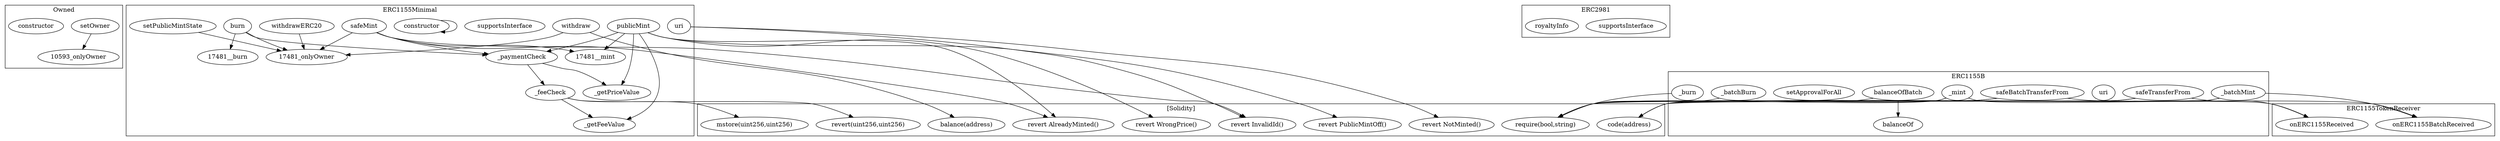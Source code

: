 strict digraph {
subgraph cluster_10593_Owned {
label = "Owned"
"10593_setOwner" [label="setOwner"]
"10593_constructor" [label="constructor"]
"10593_setOwner" -> "10593_onlyOwner"
}subgraph cluster_17481_ERC1155Minimal {
label = "ERC1155Minimal"
"17481__paymentCheck" [label="_paymentCheck"]
"17481_safeMint" [label="safeMint"]
"17481_withdrawERC20" [label="withdrawERC20"]
"17481_publicMint" [label="publicMint"]
"17481__feeCheck" [label="_feeCheck"]
"17481__getFeeValue" [label="_getFeeValue"]
"17481_supportsInterface" [label="supportsInterface"]
"17481__getPriceValue" [label="_getPriceValue"]
"17481_constructor" [label="constructor"]
"17481_setPublicMintState" [label="setPublicMintState"]
"17481_withdraw" [label="withdraw"]
"17481_uri" [label="uri"]
"17481_burn" [label="burn"]
"17481_safeMint" -> "17481__paymentCheck"
"17481_safeMint" -> "17481__mint"
"17481_burn" -> "17481__paymentCheck"
"17481_publicMint" -> "17481__mint"
"17481_safeMint" -> "17481_onlyOwner"
"17481__feeCheck" -> "17481__getFeeValue"
"17481__paymentCheck" -> "17481__getPriceValue"
"17481_withdraw" -> "17481_onlyOwner"
"17481_burn" -> "17481_onlyOwner"
"17481_publicMint" -> "17481__paymentCheck"
"17481_burn" -> "17481__burn"
"17481_publicMint" -> "17481__getPriceValue"
"17481__paymentCheck" -> "17481__feeCheck"
"17481_setPublicMintState" -> "17481_onlyOwner"
"17481_publicMint" -> "17481__getFeeValue"
"17481_withdrawERC20" -> "17481_onlyOwner"
"17481_constructor" -> "17481_constructor"
}subgraph cluster_24843_ERC2981 {
label = "ERC2981"
"24843_supportsInterface" [label="supportsInterface"]
"24843_royaltyInfo" [label="royaltyInfo"]
}subgraph cluster_13550_ERC1155B {
label = "ERC1155B"
"13550__mint" [label="_mint"]
"13550__batchMint" [label="_batchMint"]
"13550_uri" [label="uri"]
"13550_balanceOfBatch" [label="balanceOfBatch"]
"13550_safeTransferFrom" [label="safeTransferFrom"]
"13550__batchBurn" [label="_batchBurn"]
"13550_balanceOf" [label="balanceOf"]
"13550_setApprovalForAll" [label="setApprovalForAll"]
"13550_safeBatchTransferFrom" [label="safeBatchTransferFrom"]
"13550__burn" [label="_burn"]
"13550_balanceOfBatch" -> "13550_balanceOf"
}subgraph cluster_13594_ERC1155TokenReceiver {
label = "ERC1155TokenReceiver"
"13594_onERC1155BatchReceived" [label="onERC1155BatchReceived"]
"13594_onERC1155Received" [label="onERC1155Received"]
}subgraph cluster_solidity {
label = "[Solidity]"
"revert InvalidId()" 
"revert WrongPrice()" 
"revert(uint256,uint256)" 
"revert AlreadyMinted()" 
"revert PublicMintOff()" 
"balance(address)" 
"mstore(uint256,uint256)" 
"code(address)" 
"require(bool,string)" 
"revert NotMinted()" 
"13550__batchBurn" -> "require(bool,string)"
"17481_publicMint" -> "revert AlreadyMinted()"
"13550_safeTransferFrom" -> "require(bool,string)"
"13550_safeBatchTransferFrom" -> "require(bool,string)"
"13550__mint" -> "code(address)"
"17481_uri" -> "revert NotMinted()"
"13550__batchMint" -> "require(bool,string)"
"13550__burn" -> "require(bool,string)"
"17481_withdraw" -> "balance(address)"
"17481_publicMint" -> "revert WrongPrice()"
"17481_publicMint" -> "revert PublicMintOff()"
"13550_safeTransferFrom" -> "code(address)"
"13550__batchMint" -> "code(address)"
"17481_safeMint" -> "revert InvalidId()"
"17481__feeCheck" -> "mstore(uint256,uint256)"
"13550_safeBatchTransferFrom" -> "code(address)"
"17481__feeCheck" -> "revert(uint256,uint256)"
"13550_balanceOfBatch" -> "require(bool,string)"
"17481_safeMint" -> "revert AlreadyMinted()"
"17481_uri" -> "revert InvalidId()"
"13550__mint" -> "require(bool,string)"
}"13550__batchMint" -> "13594_onERC1155BatchReceived"
"13550__mint" -> "13594_onERC1155Received"
"13550_safeTransferFrom" -> "13594_onERC1155Received"
"13550_safeBatchTransferFrom" -> "13594_onERC1155BatchReceived"
}